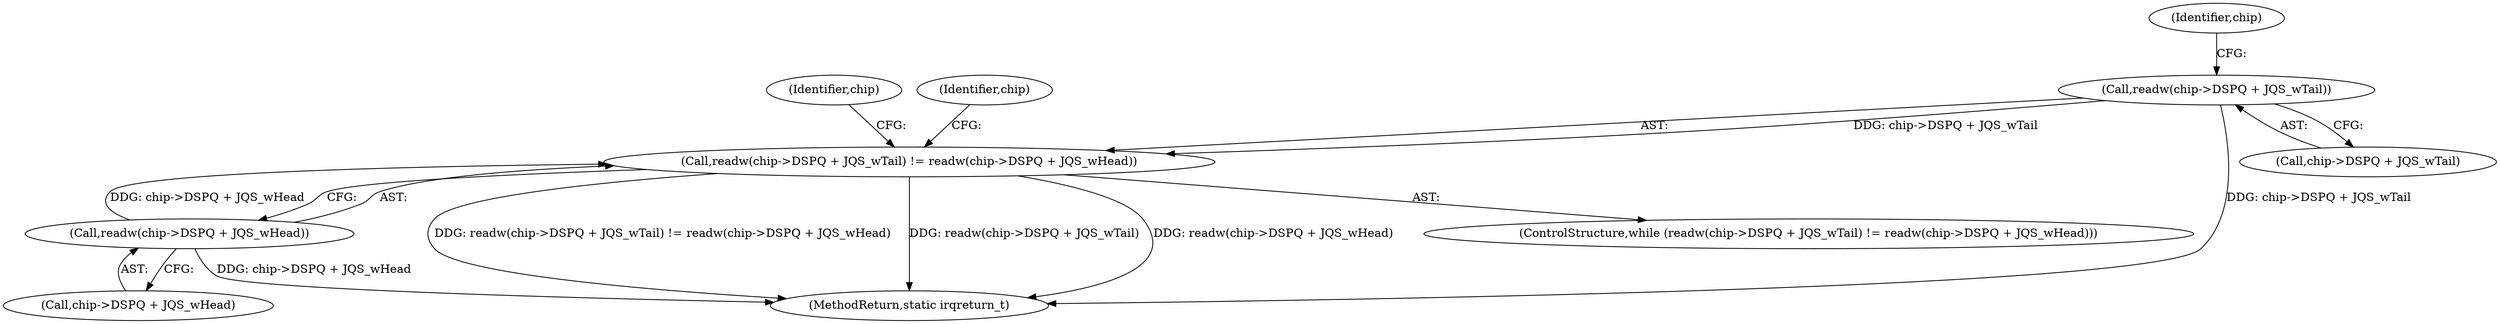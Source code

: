 digraph "1_linux_20e2b791796bd68816fa115f12be5320de2b8021_0@API" {
"1000121" [label="(Call,readw(chip->DSPQ + JQS_wTail) != readw(chip->DSPQ + JQS_wHead))"];
"1000122" [label="(Call,readw(chip->DSPQ + JQS_wTail))"];
"1000128" [label="(Call,readw(chip->DSPQ + JQS_wHead))"];
"1000121" [label="(Call,readw(chip->DSPQ + JQS_wTail) != readw(chip->DSPQ + JQS_wHead))"];
"1000129" [label="(Call,chip->DSPQ + JQS_wHead)"];
"1000120" [label="(ControlStructure,while (readw(chip->DSPQ + JQS_wTail) != readw(chip->DSPQ + JQS_wHead)))"];
"1000128" [label="(Call,readw(chip->DSPQ + JQS_wHead))"];
"1000137" [label="(Identifier,chip)"];
"1000131" [label="(Identifier,chip)"];
"1000123" [label="(Call,chip->DSPQ + JQS_wTail)"];
"1000122" [label="(Call,readw(chip->DSPQ + JQS_wTail))"];
"1000191" [label="(MethodReturn,static irqreturn_t)"];
"1000186" [label="(Identifier,chip)"];
"1000121" -> "1000120"  [label="AST: "];
"1000121" -> "1000128"  [label="CFG: "];
"1000122" -> "1000121"  [label="AST: "];
"1000128" -> "1000121"  [label="AST: "];
"1000137" -> "1000121"  [label="CFG: "];
"1000186" -> "1000121"  [label="CFG: "];
"1000121" -> "1000191"  [label="DDG: readw(chip->DSPQ + JQS_wTail) != readw(chip->DSPQ + JQS_wHead)"];
"1000121" -> "1000191"  [label="DDG: readw(chip->DSPQ + JQS_wTail)"];
"1000121" -> "1000191"  [label="DDG: readw(chip->DSPQ + JQS_wHead)"];
"1000122" -> "1000121"  [label="DDG: chip->DSPQ + JQS_wTail"];
"1000128" -> "1000121"  [label="DDG: chip->DSPQ + JQS_wHead"];
"1000122" -> "1000123"  [label="CFG: "];
"1000123" -> "1000122"  [label="AST: "];
"1000131" -> "1000122"  [label="CFG: "];
"1000122" -> "1000191"  [label="DDG: chip->DSPQ + JQS_wTail"];
"1000128" -> "1000129"  [label="CFG: "];
"1000129" -> "1000128"  [label="AST: "];
"1000128" -> "1000191"  [label="DDG: chip->DSPQ + JQS_wHead"];
}
